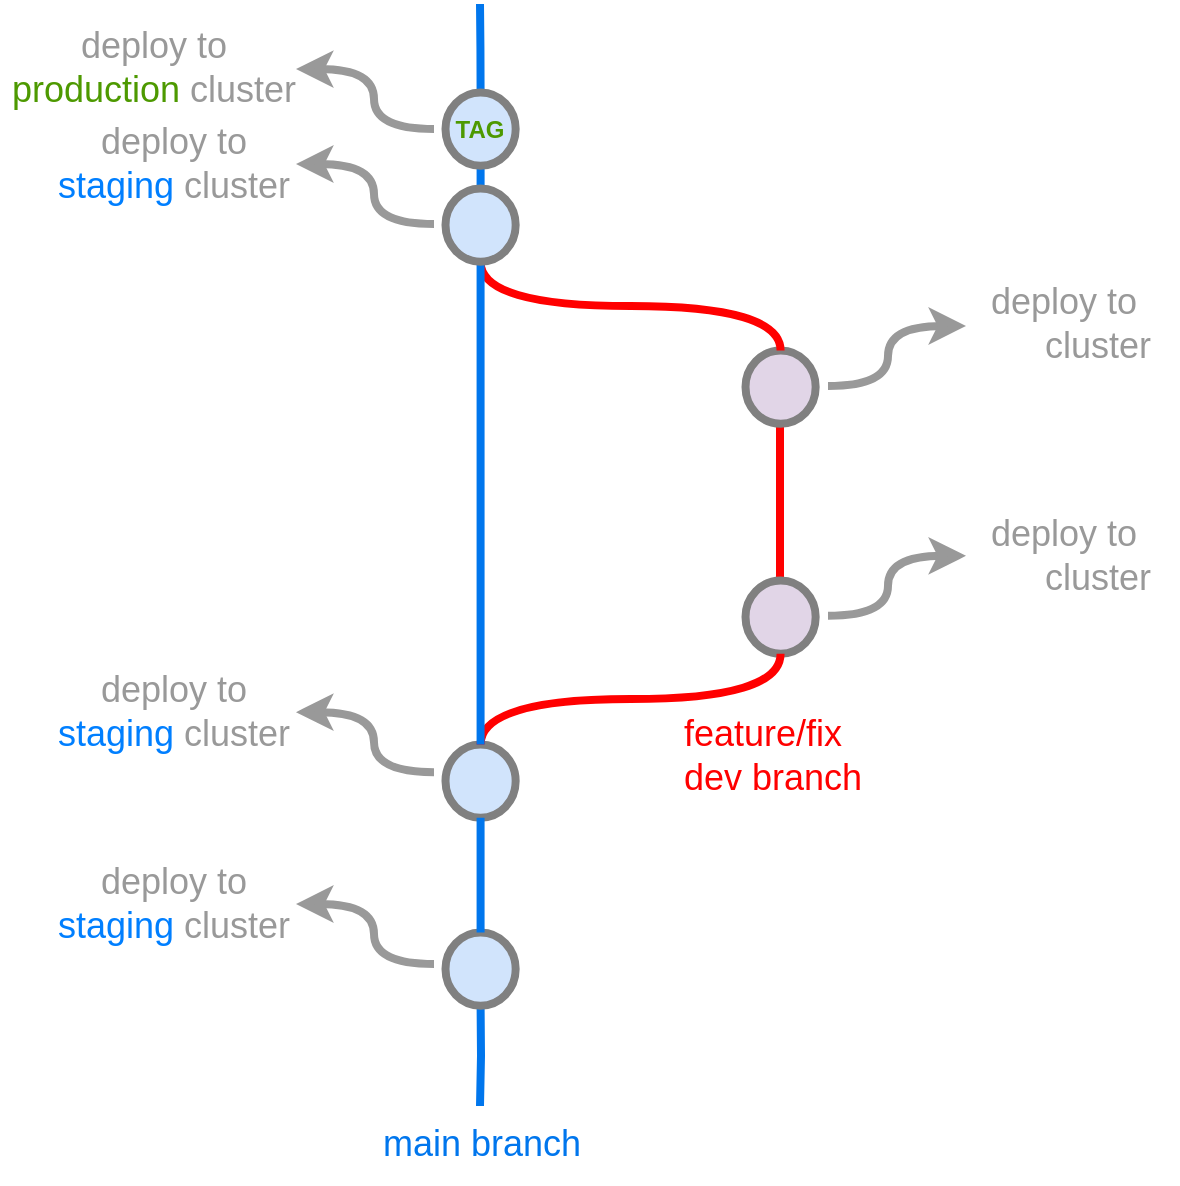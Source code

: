 <mxfile version="16.4.0" type="device"><diagram id="WI9T0HZ2pTsCkuznbFz-" name="Page-1"><mxGraphModel dx="-5" dy="873" grid="1" gridSize="10" guides="1" tooltips="1" connect="1" arrows="1" fold="1" page="1" pageScale="1" pageWidth="1169" pageHeight="827" math="0" shadow="0"><root><mxCell id="0"/><mxCell id="1" parent="0"/><mxCell id="-bOPuHLhmok3vP8kMxmB-167" value="&lt;div&gt;&lt;span&gt;feature/fix dev branch&lt;/span&gt;&lt;/div&gt;" style="text;html=1;strokeColor=none;fillColor=none;align=left;verticalAlign=middle;whiteSpace=wrap;overflow=hidden;fontSize=18;fontStyle=0;fontColor=#FF0000;rotation=0;container=0;" parent="1" vertex="1"><mxGeometry x="1632.29" y="416.08" width="100" height="60" as="geometry"/></mxCell><mxCell id="-bOPuHLhmok3vP8kMxmB-178" value="&lt;font style=&quot;font-size: 18px&quot;&gt;&lt;font color=&quot;#0076ed&quot; style=&quot;font-size: 18px&quot;&gt;main branch&lt;/font&gt;&lt;br style=&quot;font-size: 18px&quot;&gt;&lt;/font&gt;" style="text;html=1;strokeColor=none;fillColor=none;align=center;verticalAlign=middle;whiteSpace=wrap;overflow=hidden;fontSize=18;fontStyle=0;fontColor=#009900;rotation=0;container=0;" parent="1" vertex="1"><mxGeometry x="1460.52" y="620" width="143.54" height="40" as="geometry"/></mxCell><mxCell id="-bOPuHLhmok3vP8kMxmB-160" value="" style="edgeStyle=orthogonalEdgeStyle;curved=1;rounded=0;orthogonalLoop=1;jettySize=auto;html=1;endArrow=none;endFill=0;strokeWidth=4;fontFamily=Courier New;fontSize=18;strokeColor=#0076ED;startArrow=none;" parent="1" source="K2WvmCvQsUwjhfX-sAT7-8" edge="1"><mxGeometry x="1068" y="222" as="geometry"><mxPoint x="1532" y="70" as="targetPoint"/></mxGeometry></mxCell><mxCell id="-bOPuHLhmok3vP8kMxmB-166" style="edgeStyle=orthogonalEdgeStyle;curved=1;rounded=0;html=1;exitX=1;exitY=0.5;exitPerimeter=0;endArrow=none;endFill=0;jettySize=auto;orthogonalLoop=1;strokeWidth=4;fontSize=18;exitDx=0;exitDy=0;strokeColor=#FF0000;fontColor=#FF0000;" parent="1" edge="1"><mxGeometry x="1126" y="127" as="geometry"><mxPoint x="1682" y="357" as="sourcePoint"/><mxPoint x="1682" y="280" as="targetPoint"/><Array as="points"><mxPoint x="1682" y="280"/></Array></mxGeometry></mxCell><mxCell id="-bOPuHLhmok3vP8kMxmB-161" value="" style="edgeStyle=orthogonalEdgeStyle;rounded=0;html=1;jettySize=auto;orthogonalLoop=1;strokeWidth=4;endArrow=none;endFill=0;strokeColor=#0076ED;fontSize=18;" parent="1" target="-bOPuHLhmok3vP8kMxmB-157" edge="1"><mxGeometry x="1532" y="730" as="geometry"><mxPoint x="1532" y="621" as="sourcePoint"/></mxGeometry></mxCell><mxCell id="-bOPuHLhmok3vP8kMxmB-162" value="" style="verticalLabelPosition=bottom;verticalAlign=top;html=1;strokeWidth=4;shape=mxgraph.flowchart.on-page_reference;plain-purple;gradientColor=none;strokeColor=#808080;rotation=-90;container=0;fontSize=18;" parent="1" vertex="1"><mxGeometry x="1664" y="359" width="36.585" height="35.085" as="geometry"/></mxCell><mxCell id="-bOPuHLhmok3vP8kMxmB-165" value="" style="verticalLabelPosition=bottom;verticalAlign=top;html=1;strokeWidth=4;shape=mxgraph.flowchart.on-page_reference;plain-purple;gradientColor=none;strokeColor=#808080;rotation=-90;container=0;fontSize=18;" parent="1" vertex="1"><mxGeometry x="1664" y="244" width="36.585" height="35.085" as="geometry"/></mxCell><mxCell id="-bOPuHLhmok3vP8kMxmB-164" style="edgeStyle=orthogonalEdgeStyle;curved=1;rounded=0;html=1;exitX=1;exitY=0.5;exitPerimeter=0;entryX=0;entryY=0.5;entryPerimeter=0;endArrow=none;endFill=0;jettySize=auto;orthogonalLoop=1;strokeWidth=4;fontSize=18;entryDx=0;entryDy=0;strokeColor=#FF0000;fontColor=#FF0000;" parent="1" source="-bOPuHLhmok3vP8kMxmB-165" target="-bOPuHLhmok3vP8kMxmB-158" edge="1"><mxGeometry x="1091" y="73" as="geometry"><mxPoint x="1555" y="105" as="targetPoint"/></mxGeometry></mxCell><mxCell id="-bOPuHLhmok3vP8kMxmB-176" value="" style="verticalLabelPosition=bottom;verticalAlign=top;html=1;strokeWidth=4;shape=mxgraph.flowchart.on-page_reference;plain-blue;gradientColor=none;strokeColor=#808080;rotation=-90;container=0;fillColor=#D1E4FC;fontSize=18;" parent="1" vertex="1"><mxGeometry x="1514" y="441" width="36.585" height="35.085" as="geometry"/></mxCell><mxCell id="-bOPuHLhmok3vP8kMxmB-163" style="edgeStyle=orthogonalEdgeStyle;curved=1;rounded=0;html=1;entryX=0;entryY=0.5;entryPerimeter=0;endArrow=none;endFill=0;jettySize=auto;orthogonalLoop=1;strokeWidth=4;fontSize=18;exitX=1;exitY=0.5;exitDx=0;exitDy=0;exitPerimeter=0;strokeColor=#FF0000;fontColor=#FF0000;" parent="1" source="-bOPuHLhmok3vP8kMxmB-176" target="-bOPuHLhmok3vP8kMxmB-162" edge="1"><mxGeometry x="958" y="114" as="geometry"><mxPoint x="1532" y="494" as="sourcePoint"/></mxGeometry></mxCell><mxCell id="-bOPuHLhmok3vP8kMxmB-159" value="" style="edgeStyle=orthogonalEdgeStyle;curved=1;rounded=0;orthogonalLoop=1;jettySize=auto;html=1;endArrow=none;endFill=0;strokeWidth=4;fontFamily=Courier New;fontSize=18;exitX=1;exitY=0.5;exitDx=0;exitDy=0;exitPerimeter=0;strokeColor=#0076ED;" parent="1" source="-bOPuHLhmok3vP8kMxmB-176" target="-bOPuHLhmok3vP8kMxmB-158" edge="1"><mxGeometry x="1068" y="278" as="geometry"><mxPoint x="1532" y="313" as="sourcePoint"/></mxGeometry></mxCell><mxCell id="-bOPuHLhmok3vP8kMxmB-157" value="" style="verticalLabelPosition=bottom;verticalAlign=top;html=1;strokeWidth=4;shape=mxgraph.flowchart.on-page_reference;plain-blue;gradientColor=none;strokeColor=#808080;rotation=-90;container=0;fillColor=#D1E4FC;fontSize=18;" parent="1" vertex="1"><mxGeometry x="1514" y="535" width="36.585" height="35.085" as="geometry"/></mxCell><mxCell id="-bOPuHLhmok3vP8kMxmB-177" value="" style="edgeStyle=orthogonalEdgeStyle;curved=1;rounded=0;orthogonalLoop=1;jettySize=auto;html=1;endArrow=none;endFill=0;strokeWidth=4;fontFamily=Courier New;fontSize=18;exitX=1;exitY=0.5;exitDx=0;exitDy=0;exitPerimeter=0;entryX=0;entryY=0.5;entryDx=0;entryDy=0;entryPerimeter=0;strokeColor=#0076ED;" parent="1" source="-bOPuHLhmok3vP8kMxmB-157" target="-bOPuHLhmok3vP8kMxmB-176" edge="1"><mxGeometry x="1244" y="522" as="geometry"><mxPoint x="1709" y="698" as="sourcePoint"/><mxPoint x="1726" y="570" as="targetPoint"/></mxGeometry></mxCell><mxCell id="K2WvmCvQsUwjhfX-sAT7-2" value="" style="curved=1;endArrow=classic;html=1;rounded=0;strokeWidth=4;fontColor=none;noLabel=1;strokeColor=#999999;" edge="1" parent="1"><mxGeometry width="50" height="50" relative="1" as="geometry"><mxPoint x="1509" y="550" as="sourcePoint"/><mxPoint x="1440" y="520" as="targetPoint"/><Array as="points"><mxPoint x="1479" y="550"/><mxPoint x="1479" y="520"/></Array></mxGeometry></mxCell><mxCell id="K2WvmCvQsUwjhfX-sAT7-4" value="" style="curved=1;endArrow=classic;html=1;rounded=0;strokeWidth=4;strokeColor=#999999;fontColor=none;" edge="1" parent="1"><mxGeometry width="50" height="50" relative="1" as="geometry"><mxPoint x="1509" y="454.08" as="sourcePoint"/><mxPoint x="1440" y="424.08" as="targetPoint"/><Array as="points"><mxPoint x="1479" y="454.08"/><mxPoint x="1479" y="424.08"/></Array></mxGeometry></mxCell><mxCell id="K2WvmCvQsUwjhfX-sAT7-6" value="" style="curved=1;endArrow=classic;html=1;rounded=0;strokeWidth=4;strokeColor=#999999;fontColor=none;" edge="1" parent="1"><mxGeometry width="50" height="50" relative="1" as="geometry"><mxPoint x="1509" y="180" as="sourcePoint"/><mxPoint x="1440" y="150" as="targetPoint"/><Array as="points"><mxPoint x="1479" y="180"/><mxPoint x="1479" y="150"/></Array></mxGeometry></mxCell><mxCell id="K2WvmCvQsUwjhfX-sAT7-7" value="&lt;font style=&quot;font-size: 18px&quot;&gt;&lt;font&gt;&lt;font style=&quot;font-size: 18px&quot;&gt;deploy to&lt;br&gt;&lt;/font&gt;&lt;font color=&quot;#007fff&quot;&gt;staging &lt;/font&gt;cluster&lt;/font&gt;&lt;br style=&quot;font-size: 18px&quot;&gt;&lt;/font&gt;" style="text;html=1;strokeColor=none;fillColor=none;align=center;verticalAlign=middle;whiteSpace=wrap;overflow=hidden;fontSize=18;fontStyle=0;fontColor=#999999;rotation=0;container=0;" vertex="1" parent="1"><mxGeometry x="1312" y="124.54" width="133.54" height="50" as="geometry"/></mxCell><mxCell id="K2WvmCvQsUwjhfX-sAT7-9" value="" style="edgeStyle=orthogonalEdgeStyle;curved=1;rounded=0;orthogonalLoop=1;jettySize=auto;html=1;endArrow=none;endFill=0;strokeWidth=4;fontFamily=Courier New;fontSize=18;strokeColor=#0076ED;" edge="1" parent="1" source="-bOPuHLhmok3vP8kMxmB-158" target="K2WvmCvQsUwjhfX-sAT7-8"><mxGeometry x="1068" y="222" as="geometry"><mxPoint x="1532" y="70" as="targetPoint"/><mxPoint x="1532.304" y="162.25" as="sourcePoint"/></mxGeometry></mxCell><mxCell id="K2WvmCvQsUwjhfX-sAT7-8" value="" style="verticalLabelPosition=bottom;verticalAlign=top;html=1;strokeWidth=4;shape=mxgraph.flowchart.on-page_reference;plain-blue;gradientColor=none;strokeColor=#808080;rotation=-90;container=0;fillColor=#D1E4FC;fontSize=18;" vertex="1" parent="1"><mxGeometry x="1514" y="115.0" width="36.585" height="35.085" as="geometry"/></mxCell><mxCell id="-bOPuHLhmok3vP8kMxmB-158" value="" style="verticalLabelPosition=bottom;verticalAlign=top;html=1;strokeWidth=4;shape=mxgraph.flowchart.on-page_reference;plain-blue;gradientColor=none;strokeColor=#808080;rotation=-90;container=0;fillColor=#D1E4FC;fontSize=18;" parent="1" vertex="1"><mxGeometry x="1514" y="163" width="36.585" height="35.085" as="geometry"/></mxCell><mxCell id="K2WvmCvQsUwjhfX-sAT7-10" value="TAG" style="text;html=1;strokeColor=none;fillColor=none;align=center;verticalAlign=middle;whiteSpace=wrap;rounded=0;fontColor=#4D9900;fontStyle=1" vertex="1" parent="1"><mxGeometry x="1517.29" y="122.54" width="30" height="20" as="geometry"/></mxCell><mxCell id="K2WvmCvQsUwjhfX-sAT7-12" value="" style="curved=1;endArrow=classic;html=1;rounded=0;strokeWidth=4;strokeColor=#999999;fontColor=none;" edge="1" parent="1"><mxGeometry width="50" height="50" relative="1" as="geometry"><mxPoint x="1509" y="132.54" as="sourcePoint"/><mxPoint x="1440" y="102.54" as="targetPoint"/><Array as="points"><mxPoint x="1479" y="132.54"/><mxPoint x="1479" y="102.54"/></Array></mxGeometry></mxCell><mxCell id="K2WvmCvQsUwjhfX-sAT7-13" value="&lt;font style=&quot;font-size: 18px&quot;&gt;&lt;font&gt;&lt;font style=&quot;font-size: 18px&quot;&gt;deploy to&lt;br&gt;&lt;/font&gt;&lt;font color=&quot;#4d9900&quot;&gt;production &lt;/font&gt;cluster&lt;/font&gt;&lt;br style=&quot;font-size: 18px&quot;&gt;&lt;/font&gt;" style="text;html=1;strokeColor=none;fillColor=none;align=center;verticalAlign=middle;whiteSpace=wrap;overflow=hidden;fontSize=18;fontStyle=0;fontColor=#999999;rotation=0;container=0;" vertex="1" parent="1"><mxGeometry x="1292" y="76.54" width="153.54" height="50" as="geometry"/></mxCell><mxCell id="K2WvmCvQsUwjhfX-sAT7-14" value="" style="curved=1;endArrow=classic;html=1;rounded=0;strokeWidth=4;strokeColor=#999999;fontColor=none;" edge="1" parent="1"><mxGeometry width="50" height="50" relative="1" as="geometry"><mxPoint x="1706" y="261" as="sourcePoint"/><mxPoint x="1775" y="231" as="targetPoint"/><Array as="points"><mxPoint x="1736" y="261"/><mxPoint x="1736" y="231"/></Array></mxGeometry></mxCell><mxCell id="K2WvmCvQsUwjhfX-sAT7-15" value="&lt;font style=&quot;font-size: 18px&quot;&gt;&lt;font&gt;&lt;font style=&quot;font-size: 18px&quot;&gt;deploy to&lt;br&gt;&lt;/font&gt;&lt;font color=&quot;#ffffff&quot;&gt;dev&lt;/font&gt;&lt;font color=&quot;#000000&quot;&gt; &lt;/font&gt;cluster&lt;/font&gt;&lt;br style=&quot;font-size: 18px&quot;&gt;&lt;/font&gt;" style="text;html=1;strokeColor=none;fillColor=none;align=center;verticalAlign=middle;whiteSpace=wrap;overflow=hidden;fontSize=18;fontStyle=0;fontColor=#999999;rotation=0;container=0;flipH=1;" vertex="1" parent="1"><mxGeometry x="1767" y="205.08" width="114" height="50" as="geometry"/></mxCell><mxCell id="K2WvmCvQsUwjhfX-sAT7-16" value="" style="curved=1;endArrow=classic;html=1;rounded=0;strokeWidth=4;strokeColor=#999999;fontColor=none;" edge="1" parent="1"><mxGeometry width="50" height="50" relative="1" as="geometry"><mxPoint x="1706" y="375.92" as="sourcePoint"/><mxPoint x="1775" y="345.92" as="targetPoint"/><Array as="points"><mxPoint x="1736" y="375.92"/><mxPoint x="1736" y="345.92"/></Array></mxGeometry></mxCell><mxCell id="K2WvmCvQsUwjhfX-sAT7-17" value="&lt;font style=&quot;font-size: 18px&quot;&gt;&lt;font&gt;&lt;font style=&quot;font-size: 18px&quot;&gt;deploy to&lt;br&gt;&lt;/font&gt;&lt;font color=&quot;#ffffff&quot;&gt;dev&lt;/font&gt; cluster&lt;/font&gt;&lt;br style=&quot;font-size: 18px&quot;&gt;&lt;/font&gt;" style="text;html=1;strokeColor=none;fillColor=none;align=center;verticalAlign=middle;whiteSpace=wrap;overflow=hidden;fontSize=18;fontStyle=0;fontColor=#999999;rotation=0;container=0;flipH=1;" vertex="1" parent="1"><mxGeometry x="1767" y="321" width="114" height="50" as="geometry"/></mxCell><mxCell id="K2WvmCvQsUwjhfX-sAT7-20" value="&lt;font style=&quot;font-size: 18px&quot;&gt;&lt;font&gt;&lt;font style=&quot;font-size: 18px&quot;&gt;deploy to&lt;br&gt;&lt;/font&gt;&lt;font color=&quot;#007fff&quot;&gt;staging &lt;/font&gt;cluster&lt;/font&gt;&lt;br style=&quot;font-size: 18px&quot;&gt;&lt;/font&gt;" style="text;html=1;strokeColor=none;fillColor=none;align=center;verticalAlign=middle;whiteSpace=wrap;overflow=hidden;fontSize=18;fontStyle=0;fontColor=#999999;rotation=0;container=0;" vertex="1" parent="1"><mxGeometry x="1312" y="399.08" width="133.54" height="50" as="geometry"/></mxCell><mxCell id="K2WvmCvQsUwjhfX-sAT7-21" value="&lt;font style=&quot;font-size: 18px&quot;&gt;&lt;font&gt;&lt;font style=&quot;font-size: 18px&quot;&gt;deploy to&lt;br&gt;&lt;/font&gt;&lt;font color=&quot;#007fff&quot;&gt;staging &lt;/font&gt;cluster&lt;/font&gt;&lt;br style=&quot;font-size: 18px&quot;&gt;&lt;/font&gt;" style="text;html=1;strokeColor=none;fillColor=none;align=center;verticalAlign=middle;whiteSpace=wrap;overflow=hidden;fontSize=18;fontStyle=0;fontColor=#999999;rotation=0;container=0;" vertex="1" parent="1"><mxGeometry x="1312" y="495.0" width="133.54" height="50" as="geometry"/></mxCell></root></mxGraphModel></diagram></mxfile>